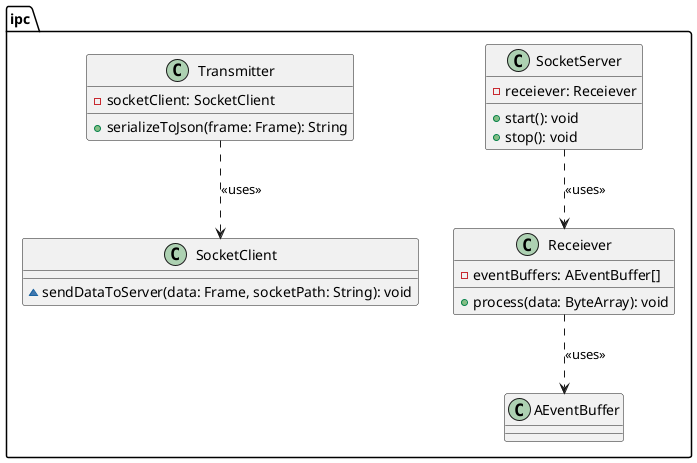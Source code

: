 @startuml
package ipc {
/'
------------------------------
Server
------------------------------
'/
    ' The channel
    class SocketServer {
        -receiever: Receiever
        +start(): void
        +stop(): void
    }
    SocketServer ..> Receiever: <<uses>>

    class Receiever {
        -eventBuffers: AEventBuffer[]
        +process(data: ByteArray): void
    }
    Receiever ..> AEventBuffer: <<uses>>

/'
------------------------------
Client
------------------------------
'/
    ' The channel
    class SocketClient {
        ~sendDataToServer(data: Frame, socketPath: String): void
    }

    class Transmitter {
        -socketClient: SocketClient
        +serializeToJson(frame: Frame): String
    }
    Transmitter ..> SocketClient: <<uses>>
}
@enduml

